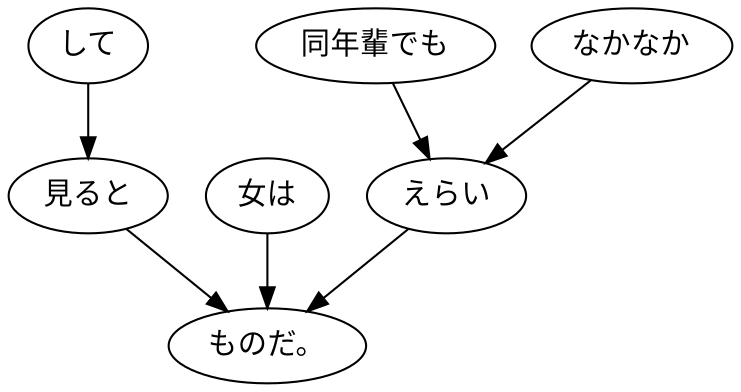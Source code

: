 digraph graph7205 {
	node0 [label="して"];
	node1 [label="見ると"];
	node2 [label="女は"];
	node3 [label="同年輩でも"];
	node4 [label="なかなか"];
	node5 [label="えらい"];
	node6 [label="ものだ。"];
	node0 -> node1;
	node1 -> node6;
	node2 -> node6;
	node3 -> node5;
	node4 -> node5;
	node5 -> node6;
}
